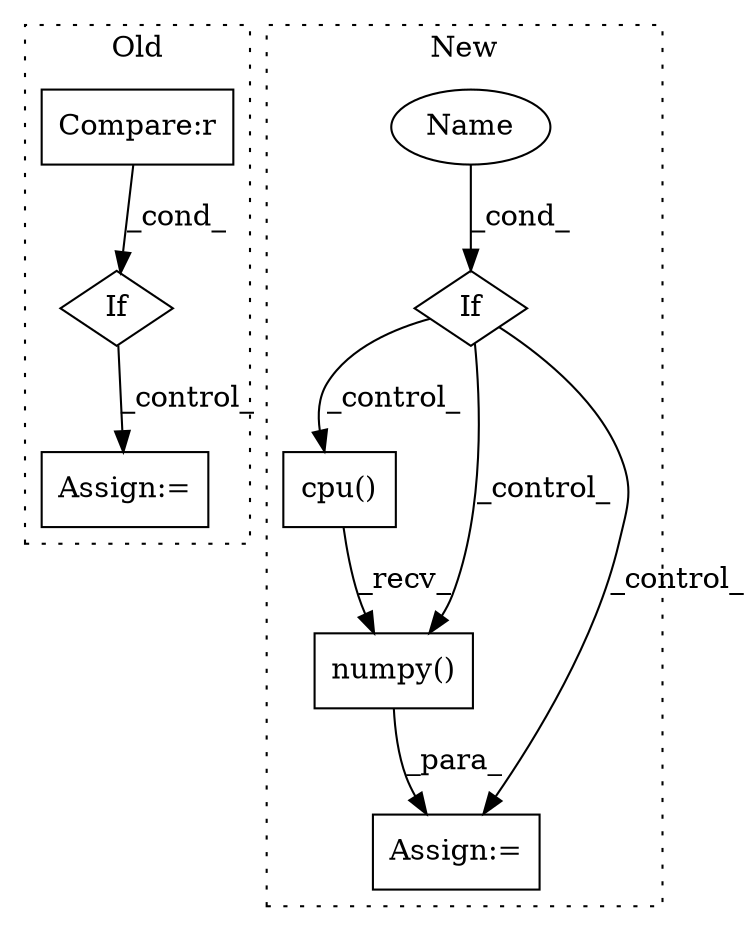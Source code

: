 digraph G {
subgraph cluster0 {
1 [label="If" a="96" s="3192" l="3" shape="diamond"];
4 [label="Assign:=" a="68" s="3265" l="4" shape="box"];
5 [label="Compare:r" a="40" s="3195" l="53" shape="box"];
label = "Old";
style="dotted";
}
subgraph cluster1 {
2 [label="cpu()" a="75" s="4528" l="24" shape="box"];
3 [label="numpy()" a="75" s="4528" l="32" shape="box"];
6 [label="Assign:=" a="68" s="4525" l="3" shape="box"];
7 [label="If" a="96" s="4508" l="3" shape="diamond"];
8 [label="Name" a="87" s="4511" l="4" shape="ellipse"];
label = "New";
style="dotted";
}
1 -> 4 [label="_control_"];
2 -> 3 [label="_recv_"];
3 -> 6 [label="_para_"];
5 -> 1 [label="_cond_"];
7 -> 2 [label="_control_"];
7 -> 3 [label="_control_"];
7 -> 6 [label="_control_"];
8 -> 7 [label="_cond_"];
}